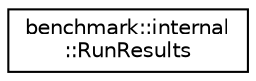 digraph "Graphical Class Hierarchy"
{
 // LATEX_PDF_SIZE
  edge [fontname="Helvetica",fontsize="10",labelfontname="Helvetica",labelfontsize="10"];
  node [fontname="Helvetica",fontsize="10",shape=record];
  rankdir="LR";
  Node0 [label="benchmark::internal\l::RunResults",height=0.2,width=0.4,color="black", fillcolor="white", style="filled",URL="$structbenchmark_1_1internal_1_1RunResults.html",tooltip=" "];
}
